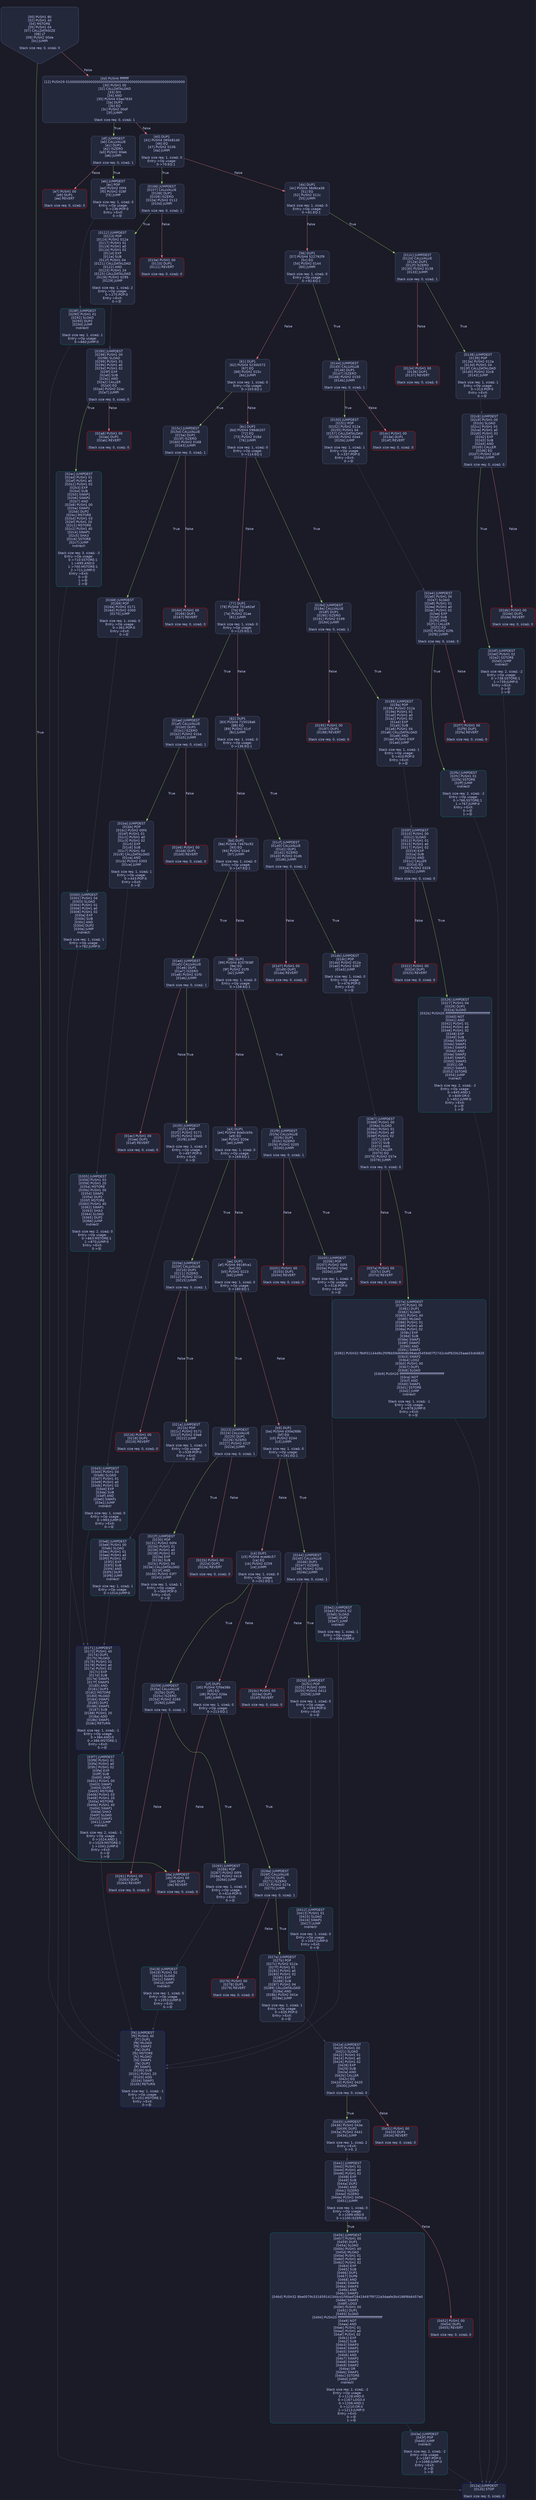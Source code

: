 digraph G {
    node [shape=box, style="filled, rounded", color="#565f89", fontcolor="#c0caf5", fontname="Helvetica", fillcolor="#24283b"];
    edge [color="#414868", fontcolor="#c0caf5", fontname="Helvetica"];
    bgcolor="#1a1b26";
    0 [ label = "[00] PUSH1 80
[02] PUSH1 40
[04] MSTORE
[05] PUSH1 04
[07] CALLDATASIZE
[08] LT
[09] PUSH2 00da
[0c] JUMPI

Stack size req: 0, sizeΔ: 0
" shape = invhouse]
    1 [ label = "[0d] PUSH4 ffffffff
[12] PUSH29 0100000000000000000000000000000000000000000000000000000000
[30] PUSH1 00
[32] CALLDATALOAD
[33] DIV
[34] AND
[35] PUSH4 03aa7830
[3a] DUP2
[3b] EQ
[3c] PUSH2 00df
[3f] JUMPI

Stack size req: 0, sizeΔ: 1
"]
    2 [ label = "[40] DUP1
[41] PUSH4 085b81d0
[46] EQ
[47] PUSH2 0106
[4a] JUMPI

Stack size req: 1, sizeΔ: 0
Entry->Op usage:
	0->70:EQ:1
"]
    3 [ label = "[4b] DUP1
[4c] PUSH4 38d6ca36
[51] EQ
[52] PUSH2 012c
[55] JUMPI

Stack size req: 1, sizeΔ: 0
Entry->Op usage:
	0->81:EQ:1
"]
    4 [ label = "[56] DUP1
[57] PUSH4 522792f9
[5c] EQ
[5d] PUSH2 0144
[60] JUMPI

Stack size req: 1, sizeΔ: 0
Entry->Op usage:
	0->92:EQ:1
"]
    5 [ label = "[61] DUP1
[62] PUSH4 5230b572
[67] EQ
[68] PUSH2 015c
[6b] JUMPI

Stack size req: 1, sizeΔ: 0
Entry->Op usage:
	0->103:EQ:1
"]
    6 [ label = "[6c] DUP1
[6d] PUSH4 598db207
[72] EQ
[73] PUSH2 018d
[76] JUMPI

Stack size req: 1, sizeΔ: 0
Entry->Op usage:
	0->114:EQ:1
"]
    7 [ label = "[77] DUP1
[78] PUSH4 701e92ef
[7d] EQ
[7e] PUSH2 01ae
[81] JUMPI

Stack size req: 1, sizeΔ: 0
Entry->Op usage:
	0->125:EQ:1
"]
    8 [ label = "[82] DUP1
[83] PUSH4 715018a6
[88] EQ
[89] PUSH2 01cf
[8c] JUMPI

Stack size req: 1, sizeΔ: 0
Entry->Op usage:
	0->136:EQ:1
"]
    9 [ label = "[8d] DUP1
[8e] PUSH4 7467bc92
[93] EQ
[94] PUSH2 01e4
[97] JUMPI

Stack size req: 1, sizeΔ: 0
Entry->Op usage:
	0->147:EQ:1
"]
    10 [ label = "[98] DUP1
[99] PUSH4 8257838f
[9e] EQ
[9f] PUSH2 01f9
[a2] JUMPI

Stack size req: 1, sizeΔ: 0
Entry->Op usage:
	0->158:EQ:1
"]
    11 [ label = "[a3] DUP1
[a4] PUSH4 8da5cb5b
[a9] EQ
[aa] PUSH2 020e
[ad] JUMPI

Stack size req: 1, sizeΔ: 0
Entry->Op usage:
	0->169:EQ:1
"]
    12 [ label = "[ae] DUP1
[af] PUSH4 9918fce1
[b4] EQ
[b5] PUSH2 0223
[b8] JUMPI

Stack size req: 1, sizeΔ: 0
Entry->Op usage:
	0->180:EQ:1
"]
    13 [ label = "[b9] DUP1
[ba] PUSH4 d30e268b
[bf] EQ
[c0] PUSH2 0244
[c3] JUMPI

Stack size req: 1, sizeΔ: 0
Entry->Op usage:
	0->191:EQ:1
"]
    14 [ label = "[c4] DUP1
[c5] PUSH4 eced6c57
[ca] EQ
[cb] PUSH2 0259
[ce] JUMPI

Stack size req: 1, sizeΔ: 0
Entry->Op usage:
	0->202:EQ:1
"]
    15 [ label = "[cf] DUP1
[d0] PUSH4 f2fde38b
[d5] EQ
[d6] PUSH2 026e
[d9] JUMPI

Stack size req: 1, sizeΔ: 0
Entry->Op usage:
	0->213:EQ:1
"]
    16 [ label = "[da] JUMPDEST
[db] PUSH1 00
[dd] DUP1
[de] REVERT

Stack size req: 0, sizeΔ: 0
" color = "red"]
    17 [ label = "[df] JUMPDEST
[e0] CALLVALUE
[e1] DUP1
[e2] ISZERO
[e3] PUSH2 00eb
[e6] JUMPI

Stack size req: 0, sizeΔ: 1
"]
    18 [ label = "[e7] PUSH1 00
[e9] DUP1
[ea] REVERT

Stack size req: 0, sizeΔ: 0
" color = "red"]
    19 [ label = "[eb] JUMPDEST
[ec] POP
[ed] PUSH2 00f4
[f0] PUSH2 028f
[f3] JUMP

Stack size req: 1, sizeΔ: 0
Entry->Op usage:
	0->236:POP:0
Entry->Exit:
	0->😵
"]
    20 [ label = "[f4] JUMPDEST
[f5] PUSH1 40
[f7] DUP1
[f8] MLOAD
[f9] SWAP2
[fa] DUP3
[fb] MSTORE
[fc] MLOAD
[fd] SWAP1
[fe] DUP2
[ff] SWAP1
[0100] SUB
[0101] PUSH1 20
[0103] ADD
[0104] SWAP1
[0105] RETURN

Stack size req: 1, sizeΔ: -1
Entry->Op usage:
	0->251:MSTORE:1
Entry->Exit:
	0->😵
" color = "darkblue"]
    21 [ label = "[0106] JUMPDEST
[0107] CALLVALUE
[0108] DUP1
[0109] ISZERO
[010a] PUSH2 0112
[010d] JUMPI

Stack size req: 0, sizeΔ: 1
"]
    22 [ label = "[010e] PUSH1 00
[0110] DUP1
[0111] REVERT

Stack size req: 0, sizeΔ: 0
" color = "red"]
    23 [ label = "[0112] JUMPDEST
[0113] POP
[0114] PUSH2 012a
[0117] PUSH1 01
[0119] PUSH1 a0
[011b] PUSH1 02
[011d] EXP
[011e] SUB
[011f] PUSH1 04
[0121] CALLDATALOAD
[0122] AND
[0123] PUSH1 24
[0125] CALLDATALOAD
[0126] PUSH2 0295
[0129] JUMP

Stack size req: 1, sizeΔ: 2
Entry->Op usage:
	0->275:POP:0
Entry->Exit:
	0->😵
"]
    24 [ label = "[012a] JUMPDEST
[012b] STOP

Stack size req: 0, sizeΔ: 0
" color = "darkblue"]
    25 [ label = "[012c] JUMPDEST
[012d] CALLVALUE
[012e] DUP1
[012f] ISZERO
[0130] PUSH2 0138
[0133] JUMPI

Stack size req: 0, sizeΔ: 1
"]
    26 [ label = "[0134] PUSH1 00
[0136] DUP1
[0137] REVERT

Stack size req: 0, sizeΔ: 0
" color = "red"]
    27 [ label = "[0138] JUMPDEST
[0139] POP
[013a] PUSH2 012a
[013d] PUSH1 04
[013f] CALLDATALOAD
[0140] PUSH2 02c8
[0143] JUMP

Stack size req: 1, sizeΔ: 1
Entry->Op usage:
	0->313:POP:0
Entry->Exit:
	0->😵
"]
    28 [ label = "[0144] JUMPDEST
[0145] CALLVALUE
[0146] DUP1
[0147] ISZERO
[0148] PUSH2 0150
[014b] JUMPI

Stack size req: 0, sizeΔ: 1
"]
    29 [ label = "[014c] PUSH1 00
[014e] DUP1
[014f] REVERT

Stack size req: 0, sizeΔ: 0
" color = "red"]
    30 [ label = "[0150] JUMPDEST
[0151] POP
[0152] PUSH2 012a
[0155] PUSH1 04
[0157] CALLDATALOAD
[0158] PUSH2 02e4
[015b] JUMP

Stack size req: 1, sizeΔ: 1
Entry->Op usage:
	0->337:POP:0
Entry->Exit:
	0->😵
"]
    31 [ label = "[015c] JUMPDEST
[015d] CALLVALUE
[015e] DUP1
[015f] ISZERO
[0160] PUSH2 0168
[0163] JUMPI

Stack size req: 0, sizeΔ: 1
"]
    32 [ label = "[0164] PUSH1 00
[0166] DUP1
[0167] REVERT

Stack size req: 0, sizeΔ: 0
" color = "red"]
    33 [ label = "[0168] JUMPDEST
[0169] POP
[016a] PUSH2 0171
[016d] PUSH2 0300
[0170] JUMP

Stack size req: 1, sizeΔ: 0
Entry->Op usage:
	0->361:POP:0
Entry->Exit:
	0->😵
"]
    34 [ label = "[0171] JUMPDEST
[0172] PUSH1 40
[0174] DUP1
[0175] MLOAD
[0176] PUSH1 01
[0178] PUSH1 a0
[017a] PUSH1 02
[017c] EXP
[017d] SUB
[017e] SWAP1
[017f] SWAP3
[0180] AND
[0181] DUP3
[0182] MSTORE
[0183] MLOAD
[0184] SWAP1
[0185] DUP2
[0186] SWAP1
[0187] SUB
[0188] PUSH1 20
[018a] ADD
[018b] SWAP1
[018c] RETURN

Stack size req: 1, sizeΔ: -1
Entry->Op usage:
	0->384:AND:0
	0->386:MSTORE:1
Entry->Exit:
	0->😵
" color = "darkblue"]
    35 [ label = "[018d] JUMPDEST
[018e] CALLVALUE
[018f] DUP1
[0190] ISZERO
[0191] PUSH2 0199
[0194] JUMPI

Stack size req: 0, sizeΔ: 1
"]
    36 [ label = "[0195] PUSH1 00
[0197] DUP1
[0198] REVERT

Stack size req: 0, sizeΔ: 0
" color = "red"]
    37 [ label = "[0199] JUMPDEST
[019a] POP
[019b] PUSH2 012a
[019e] PUSH1 01
[01a0] PUSH1 a0
[01a2] PUSH1 02
[01a4] EXP
[01a5] SUB
[01a6] PUSH1 04
[01a8] CALLDATALOAD
[01a9] AND
[01aa] PUSH2 030f
[01ad] JUMP

Stack size req: 1, sizeΔ: 1
Entry->Op usage:
	0->410:POP:0
Entry->Exit:
	0->😵
"]
    38 [ label = "[01ae] JUMPDEST
[01af] CALLVALUE
[01b0] DUP1
[01b1] ISZERO
[01b2] PUSH2 01ba
[01b5] JUMPI

Stack size req: 0, sizeΔ: 1
"]
    39 [ label = "[01b6] PUSH1 00
[01b8] DUP1
[01b9] REVERT

Stack size req: 0, sizeΔ: 0
" color = "red"]
    40 [ label = "[01ba] JUMPDEST
[01bb] POP
[01bc] PUSH2 00f4
[01bf] PUSH1 01
[01c1] PUSH1 a0
[01c3] PUSH1 02
[01c5] EXP
[01c6] SUB
[01c7] PUSH1 04
[01c9] CALLDATALOAD
[01ca] AND
[01cb] PUSH2 0355
[01ce] JUMP

Stack size req: 1, sizeΔ: 1
Entry->Op usage:
	0->443:POP:0
Entry->Exit:
	0->😵
"]
    41 [ label = "[01cf] JUMPDEST
[01d0] CALLVALUE
[01d1] DUP1
[01d2] ISZERO
[01d3] PUSH2 01db
[01d6] JUMPI

Stack size req: 0, sizeΔ: 1
"]
    42 [ label = "[01d7] PUSH1 00
[01d9] DUP1
[01da] REVERT

Stack size req: 0, sizeΔ: 0
" color = "red"]
    43 [ label = "[01db] JUMPDEST
[01dc] POP
[01dd] PUSH2 012a
[01e0] PUSH2 0367
[01e3] JUMP

Stack size req: 1, sizeΔ: 0
Entry->Op usage:
	0->476:POP:0
Entry->Exit:
	0->😵
"]
    44 [ label = "[01e4] JUMPDEST
[01e5] CALLVALUE
[01e6] DUP1
[01e7] ISZERO
[01e8] PUSH2 01f0
[01eb] JUMPI

Stack size req: 0, sizeΔ: 1
"]
    45 [ label = "[01ec] PUSH1 00
[01ee] DUP1
[01ef] REVERT

Stack size req: 0, sizeΔ: 0
" color = "red"]
    46 [ label = "[01f0] JUMPDEST
[01f1] POP
[01f2] PUSH2 0171
[01f5] PUSH2 03d3
[01f8] JUMP

Stack size req: 1, sizeΔ: 0
Entry->Op usage:
	0->497:POP:0
Entry->Exit:
	0->😵
"]
    47 [ label = "[01f9] JUMPDEST
[01fa] CALLVALUE
[01fb] DUP1
[01fc] ISZERO
[01fd] PUSH2 0205
[0200] JUMPI

Stack size req: 0, sizeΔ: 1
"]
    48 [ label = "[0201] PUSH1 00
[0203] DUP1
[0204] REVERT

Stack size req: 0, sizeΔ: 0
" color = "red"]
    49 [ label = "[0205] JUMPDEST
[0206] POP
[0207] PUSH2 00f4
[020a] PUSH2 03e2
[020d] JUMP

Stack size req: 1, sizeΔ: 0
Entry->Op usage:
	0->518:POP:0
Entry->Exit:
	0->😵
"]
    50 [ label = "[020e] JUMPDEST
[020f] CALLVALUE
[0210] DUP1
[0211] ISZERO
[0212] PUSH2 021a
[0215] JUMPI

Stack size req: 0, sizeΔ: 1
"]
    51 [ label = "[0216] PUSH1 00
[0218] DUP1
[0219] REVERT

Stack size req: 0, sizeΔ: 0
" color = "red"]
    52 [ label = "[021a] JUMPDEST
[021b] POP
[021c] PUSH2 0171
[021f] PUSH2 03e8
[0222] JUMP

Stack size req: 1, sizeΔ: 0
Entry->Op usage:
	0->539:POP:0
Entry->Exit:
	0->😵
"]
    53 [ label = "[0223] JUMPDEST
[0224] CALLVALUE
[0225] DUP1
[0226] ISZERO
[0227] PUSH2 022f
[022a] JUMPI

Stack size req: 0, sizeΔ: 1
"]
    54 [ label = "[022b] PUSH1 00
[022d] DUP1
[022e] REVERT

Stack size req: 0, sizeΔ: 0
" color = "red"]
    55 [ label = "[022f] JUMPDEST
[0230] POP
[0231] PUSH2 00f4
[0234] PUSH1 01
[0236] PUSH1 a0
[0238] PUSH1 02
[023a] EXP
[023b] SUB
[023c] PUSH1 04
[023e] CALLDATALOAD
[023f] AND
[0240] PUSH2 03f7
[0243] JUMP

Stack size req: 1, sizeΔ: 1
Entry->Op usage:
	0->560:POP:0
Entry->Exit:
	0->😵
"]
    56 [ label = "[0244] JUMPDEST
[0245] CALLVALUE
[0246] DUP1
[0247] ISZERO
[0248] PUSH2 0250
[024b] JUMPI

Stack size req: 0, sizeΔ: 1
"]
    57 [ label = "[024c] PUSH1 00
[024e] DUP1
[024f] REVERT

Stack size req: 0, sizeΔ: 0
" color = "red"]
    58 [ label = "[0250] JUMPDEST
[0251] POP
[0252] PUSH2 00f4
[0255] PUSH2 0412
[0258] JUMP

Stack size req: 1, sizeΔ: 0
Entry->Op usage:
	0->593:POP:0
Entry->Exit:
	0->😵
"]
    59 [ label = "[0259] JUMPDEST
[025a] CALLVALUE
[025b] DUP1
[025c] ISZERO
[025d] PUSH2 0265
[0260] JUMPI

Stack size req: 0, sizeΔ: 1
"]
    60 [ label = "[0261] PUSH1 00
[0263] DUP1
[0264] REVERT

Stack size req: 0, sizeΔ: 0
" color = "red"]
    61 [ label = "[0265] JUMPDEST
[0266] POP
[0267] PUSH2 00f4
[026a] PUSH2 0418
[026d] JUMP

Stack size req: 1, sizeΔ: 0
Entry->Op usage:
	0->614:POP:0
Entry->Exit:
	0->😵
"]
    62 [ label = "[026e] JUMPDEST
[026f] CALLVALUE
[0270] DUP1
[0271] ISZERO
[0272] PUSH2 027a
[0275] JUMPI

Stack size req: 0, sizeΔ: 1
"]
    63 [ label = "[0276] PUSH1 00
[0278] DUP1
[0279] REVERT

Stack size req: 0, sizeΔ: 0
" color = "red"]
    64 [ label = "[027a] JUMPDEST
[027b] POP
[027c] PUSH2 012a
[027f] PUSH1 01
[0281] PUSH1 a0
[0283] PUSH1 02
[0285] EXP
[0286] SUB
[0287] PUSH1 04
[0289] CALLDATALOAD
[028a] AND
[028b] PUSH2 041e
[028e] JUMP

Stack size req: 1, sizeΔ: 1
Entry->Op usage:
	0->635:POP:0
Entry->Exit:
	0->😵
"]
    65 [ label = "[028f] JUMPDEST
[0290] PUSH1 01
[0292] SLOAD
[0293] DUP2
[0294] JUMP
Indirect!

Stack size req: 1, sizeΔ: 1
Entry->Op usage:
	0->660:JUMP:0
" color = "teal"]
    66 [ label = "[0295] JUMPDEST
[0296] PUSH1 00
[0298] SLOAD
[0299] PUSH1 01
[029b] PUSH1 a0
[029d] PUSH1 02
[029f] EXP
[02a0] SUB
[02a1] AND
[02a2] CALLER
[02a3] EQ
[02a4] PUSH2 02ac
[02a7] JUMPI

Stack size req: 0, sizeΔ: 0
"]
    67 [ label = "[02a8] PUSH1 00
[02aa] DUP1
[02ab] REVERT

Stack size req: 0, sizeΔ: 0
" color = "red"]
    68 [ label = "[02ac] JUMPDEST
[02ad] PUSH1 01
[02af] PUSH1 a0
[02b1] PUSH1 02
[02b3] EXP
[02b4] SUB
[02b5] SWAP1
[02b6] SWAP2
[02b7] AND
[02b8] PUSH1 00
[02ba] SWAP1
[02bb] DUP2
[02bc] MSTORE
[02bd] PUSH1 03
[02bf] PUSH1 20
[02c1] MSTORE
[02c2] PUSH1 40
[02c4] SWAP1
[02c5] SHA3
[02c6] SSTORE
[02c7] JUMP
Indirect!

Stack size req: 3, sizeΔ: -3
Entry->Op usage:
	0->710:SSTORE:1
	1->695:AND:0
	1->700:MSTORE:1
	2->711:JUMP:0
Entry->Exit:
	0->😵
	1->😵
	2->😵
" color = "teal"]
    69 [ label = "[02c8] JUMPDEST
[02c9] PUSH1 00
[02cb] SLOAD
[02cc] PUSH1 01
[02ce] PUSH1 a0
[02d0] PUSH1 02
[02d2] EXP
[02d3] SUB
[02d4] AND
[02d5] CALLER
[02d6] EQ
[02d7] PUSH2 02df
[02da] JUMPI

Stack size req: 0, sizeΔ: 0
"]
    70 [ label = "[02db] PUSH1 00
[02dd] DUP1
[02de] REVERT

Stack size req: 0, sizeΔ: 0
" color = "red"]
    71 [ label = "[02df] JUMPDEST
[02e0] PUSH1 02
[02e2] SSTORE
[02e3] JUMP
Indirect!

Stack size req: 2, sizeΔ: -2
Entry->Op usage:
	0->738:SSTORE:1
	1->739:JUMP:0
Entry->Exit:
	0->😵
	1->😵
" color = "teal"]
    72 [ label = "[02e4] JUMPDEST
[02e5] PUSH1 00
[02e7] SLOAD
[02e8] PUSH1 01
[02ea] PUSH1 a0
[02ec] PUSH1 02
[02ee] EXP
[02ef] SUB
[02f0] AND
[02f1] CALLER
[02f2] EQ
[02f3] PUSH2 02fb
[02f6] JUMPI

Stack size req: 0, sizeΔ: 0
"]
    73 [ label = "[02f7] PUSH1 00
[02f9] DUP1
[02fa] REVERT

Stack size req: 0, sizeΔ: 0
" color = "red"]
    74 [ label = "[02fb] JUMPDEST
[02fc] PUSH1 01
[02fe] SSTORE
[02ff] JUMP
Indirect!

Stack size req: 2, sizeΔ: -2
Entry->Op usage:
	0->766:SSTORE:1
	1->767:JUMP:0
Entry->Exit:
	0->😵
	1->😵
" color = "teal"]
    75 [ label = "[0300] JUMPDEST
[0301] PUSH1 04
[0303] SLOAD
[0304] PUSH1 01
[0306] PUSH1 a0
[0308] PUSH1 02
[030a] EXP
[030b] SUB
[030c] AND
[030d] DUP2
[030e] JUMP
Indirect!

Stack size req: 1, sizeΔ: 1
Entry->Op usage:
	0->782:JUMP:0
" color = "teal"]
    76 [ label = "[030f] JUMPDEST
[0310] PUSH1 00
[0312] SLOAD
[0313] PUSH1 01
[0315] PUSH1 a0
[0317] PUSH1 02
[0319] EXP
[031a] SUB
[031b] AND
[031c] CALLER
[031d] EQ
[031e] PUSH2 0326
[0321] JUMPI

Stack size req: 0, sizeΔ: 0
"]
    77 [ label = "[0322] PUSH1 00
[0324] DUP1
[0325] REVERT

Stack size req: 0, sizeΔ: 0
" color = "red"]
    78 [ label = "[0326] JUMPDEST
[0327] PUSH1 04
[0329] DUP1
[032a] SLOAD
[032b] PUSH20 ffffffffffffffffffffffffffffffffffffffff
[0340] NOT
[0341] AND
[0342] PUSH1 01
[0344] PUSH1 a0
[0346] PUSH1 02
[0348] EXP
[0349] SUB
[034a] SWAP3
[034b] SWAP1
[034c] SWAP3
[034d] AND
[034e] SWAP2
[034f] SWAP1
[0350] SWAP2
[0351] OR
[0352] SWAP1
[0353] SSTORE
[0354] JUMP
Indirect!

Stack size req: 2, sizeΔ: -2
Entry->Op usage:
	0->845:AND:1
	0->849:OR:0
	1->852:JUMP:0
Entry->Exit:
	0->😵
	1->😵
" color = "teal"]
    79 [ label = "[0355] JUMPDEST
[0356] PUSH1 03
[0358] PUSH1 20
[035a] MSTORE
[035b] PUSH1 00
[035d] SWAP1
[035e] DUP2
[035f] MSTORE
[0360] PUSH1 40
[0362] SWAP1
[0363] SHA3
[0364] SLOAD
[0365] DUP2
[0366] JUMP
Indirect!

Stack size req: 2, sizeΔ: 0
Entry->Op usage:
	0->863:MSTORE:1
	1->870:JUMP:0
Entry->Exit:
	0->😵
" color = "teal"]
    80 [ label = "[0367] JUMPDEST
[0368] PUSH1 00
[036a] SLOAD
[036b] PUSH1 01
[036d] PUSH1 a0
[036f] PUSH1 02
[0371] EXP
[0372] SUB
[0373] AND
[0374] CALLER
[0375] EQ
[0376] PUSH2 037e
[0379] JUMPI

Stack size req: 0, sizeΔ: 0
"]
    81 [ label = "[037a] PUSH1 00
[037c] DUP1
[037d] REVERT

Stack size req: 0, sizeΔ: 0
" color = "red"]
    82 [ label = "[037e] JUMPDEST
[037f] PUSH1 00
[0381] DUP1
[0382] SLOAD
[0383] PUSH1 40
[0385] MLOAD
[0386] PUSH1 01
[0388] PUSH1 a0
[038a] PUSH1 02
[038c] EXP
[038d] SUB
[038e] SWAP1
[038f] SWAP2
[0390] AND
[0391] SWAP2
[0392] PUSH32 f8df31144d9c2f0f6b59d69b8b98abd5459d07f2742c4df920b25aae33c64820
[03b3] SWAP2
[03b4] LOG2
[03b5] PUSH1 00
[03b7] DUP1
[03b8] SLOAD
[03b9] PUSH20 ffffffffffffffffffffffffffffffffffffffff
[03ce] NOT
[03cf] AND
[03d0] SWAP1
[03d1] SSTORE
[03d2] JUMP
Indirect!

Stack size req: 1, sizeΔ: -1
Entry->Op usage:
	0->978:JUMP:0
Entry->Exit:
	0->😵
" color = "teal"]
    83 [ label = "[03d3] JUMPDEST
[03d4] PUSH1 04
[03d6] SLOAD
[03d7] PUSH1 01
[03d9] PUSH1 a0
[03db] PUSH1 02
[03dd] EXP
[03de] SUB
[03df] AND
[03e0] SWAP1
[03e1] JUMP
Indirect!

Stack size req: 1, sizeΔ: 0
Entry->Op usage:
	0->993:JUMP:0
Entry->Exit:
	0->😵
" color = "teal"]
    84 [ label = "[03e2] JUMPDEST
[03e3] PUSH1 02
[03e5] SLOAD
[03e6] DUP2
[03e7] JUMP
Indirect!

Stack size req: 1, sizeΔ: 1
Entry->Op usage:
	0->999:JUMP:0
" color = "teal"]
    85 [ label = "[03e8] JUMPDEST
[03e9] PUSH1 00
[03eb] SLOAD
[03ec] PUSH1 01
[03ee] PUSH1 a0
[03f0] PUSH1 02
[03f2] EXP
[03f3] SUB
[03f4] AND
[03f5] DUP2
[03f6] JUMP
Indirect!

Stack size req: 1, sizeΔ: 1
Entry->Op usage:
	0->1014:JUMP:0
" color = "teal"]
    86 [ label = "[03f7] JUMPDEST
[03f8] PUSH1 01
[03fa] PUSH1 a0
[03fc] PUSH1 02
[03fe] EXP
[03ff] SUB
[0400] AND
[0401] PUSH1 00
[0403] SWAP1
[0404] DUP2
[0405] MSTORE
[0406] PUSH1 03
[0408] PUSH1 20
[040a] MSTORE
[040b] PUSH1 40
[040d] SWAP1
[040e] SHA3
[040f] SLOAD
[0410] SWAP1
[0411] JUMP
Indirect!

Stack size req: 2, sizeΔ: -1
Entry->Op usage:
	0->1024:AND:1
	0->1029:MSTORE:1
	1->1041:JUMP:0
Entry->Exit:
	0->😵
	1->😵
" color = "teal"]
    87 [ label = "[0412] JUMPDEST
[0413] PUSH1 01
[0415] SLOAD
[0416] SWAP1
[0417] JUMP
Indirect!

Stack size req: 1, sizeΔ: 0
Entry->Op usage:
	0->1047:JUMP:0
Entry->Exit:
	0->😵
" color = "teal"]
    88 [ label = "[0418] JUMPDEST
[0419] PUSH1 02
[041b] SLOAD
[041c] SWAP1
[041d] JUMP
Indirect!

Stack size req: 1, sizeΔ: 0
Entry->Op usage:
	0->1053:JUMP:0
Entry->Exit:
	0->😵
" color = "teal"]
    89 [ label = "[041e] JUMPDEST
[041f] PUSH1 00
[0421] SLOAD
[0422] PUSH1 01
[0424] PUSH1 a0
[0426] PUSH1 02
[0428] EXP
[0429] SUB
[042a] AND
[042b] CALLER
[042c] EQ
[042d] PUSH2 0435
[0430] JUMPI

Stack size req: 0, sizeΔ: 0
"]
    90 [ label = "[0431] PUSH1 00
[0433] DUP1
[0434] REVERT

Stack size req: 0, sizeΔ: 0
" color = "red"]
    91 [ label = "[0435] JUMPDEST
[0436] PUSH2 043e
[0439] DUP2
[043a] PUSH2 0441
[043d] JUMP

Stack size req: 1, sizeΔ: 2
Entry->Exit:
	0->0, 2
"]
    92 [ label = "[043e] JUMPDEST
[043f] POP
[0440] JUMP
Indirect!

Stack size req: 2, sizeΔ: -2
Entry->Op usage:
	0->1087:POP:0
	1->1088:JUMP:0
Entry->Exit:
	0->😵
	1->😵
" color = "teal"]
    93 [ label = "[0441] JUMPDEST
[0442] PUSH1 01
[0444] PUSH1 a0
[0446] PUSH1 02
[0448] EXP
[0449] SUB
[044a] DUP2
[044b] AND
[044c] ISZERO
[044d] ISZERO
[044e] PUSH2 0456
[0451] JUMPI

Stack size req: 1, sizeΔ: 0
Entry->Op usage:
	0->1099:AND:0
	0->1100:ISZERO:0
"]
    94 [ label = "[0452] PUSH1 00
[0454] DUP1
[0455] REVERT

Stack size req: 0, sizeΔ: 0
" color = "red"]
    95 [ label = "[0456] JUMPDEST
[0457] PUSH1 00
[0459] DUP1
[045a] SLOAD
[045b] PUSH1 40
[045d] MLOAD
[045e] PUSH1 01
[0460] PUSH1 a0
[0462] PUSH1 02
[0464] EXP
[0465] SUB
[0466] DUP1
[0467] DUP6
[0468] AND
[0469] SWAP4
[046a] SWAP3
[046b] AND
[046c] SWAP2
[046d] PUSH32 8be0079c531659141344cd1fd0a4f28419497f9722a3daafe3b4186f6b6457e0
[048e] SWAP2
[048f] LOG3
[0490] PUSH1 00
[0492] DUP1
[0493] SLOAD
[0494] PUSH20 ffffffffffffffffffffffffffffffffffffffff
[04a9] NOT
[04aa] AND
[04ab] PUSH1 01
[04ad] PUSH1 a0
[04af] PUSH1 02
[04b1] EXP
[04b2] SUB
[04b3] SWAP3
[04b4] SWAP1
[04b5] SWAP3
[04b6] AND
[04b7] SWAP2
[04b8] SWAP1
[04b9] SWAP2
[04ba] OR
[04bb] SWAP1
[04bc] SSTORE
[04bd] JUMP
Indirect!

Stack size req: 2, sizeΔ: -2
Entry->Op usage:
	0->1128:AND:0
	0->1167:LOG3:4
	0->1206:AND:1
	0->1210:OR:0
	1->1213:JUMP:0
Entry->Exit:
	0->😵
	1->😵
" color = "teal"]
    0 -> 1 [ label = "False" color = "#f7768e"]
    0 -> 16 [ label = "True" color = "#9ece6a"]
    1 -> 2 [ label = "False" color = "#f7768e"]
    1 -> 17 [ label = "True" color = "#9ece6a"]
    2 -> 3 [ label = "False" color = "#f7768e"]
    2 -> 21 [ label = "True" color = "#9ece6a"]
    3 -> 4 [ label = "False" color = "#f7768e"]
    3 -> 25 [ label = "True" color = "#9ece6a"]
    4 -> 5 [ label = "False" color = "#f7768e"]
    4 -> 28 [ label = "True" color = "#9ece6a"]
    5 -> 6 [ label = "False" color = "#f7768e"]
    5 -> 31 [ label = "True" color = "#9ece6a"]
    6 -> 7 [ label = "False" color = "#f7768e"]
    6 -> 35 [ label = "True" color = "#9ece6a"]
    7 -> 8 [ label = "False" color = "#f7768e"]
    7 -> 38 [ label = "True" color = "#9ece6a"]
    8 -> 9 [ label = "False" color = "#f7768e"]
    8 -> 41 [ label = "True" color = "#9ece6a"]
    9 -> 10 [ label = "False" color = "#f7768e"]
    9 -> 44 [ label = "True" color = "#9ece6a"]
    10 -> 11 [ label = "False" color = "#f7768e"]
    10 -> 47 [ label = "True" color = "#9ece6a"]
    11 -> 12 [ label = "False" color = "#f7768e"]
    11 -> 50 [ label = "True" color = "#9ece6a"]
    12 -> 13 [ label = "False" color = "#f7768e"]
    12 -> 53 [ label = "True" color = "#9ece6a"]
    13 -> 14 [ label = "False" color = "#f7768e"]
    13 -> 56 [ label = "True" color = "#9ece6a"]
    14 -> 15 [ label = "False" color = "#f7768e"]
    14 -> 59 [ label = "True" color = "#9ece6a"]
    15 -> 16 [ label = "False" color = "#f7768e"]
    15 -> 62 [ label = "True" color = "#9ece6a"]
    17 -> 18 [ label = "False" color = "#f7768e"]
    17 -> 19 [ label = "True" color = "#9ece6a"]
    19 -> 65 [ ]
    21 -> 22 [ label = "False" color = "#f7768e"]
    21 -> 23 [ label = "True" color = "#9ece6a"]
    23 -> 66 [ ]
    25 -> 26 [ label = "False" color = "#f7768e"]
    25 -> 27 [ label = "True" color = "#9ece6a"]
    27 -> 69 [ ]
    28 -> 29 [ label = "False" color = "#f7768e"]
    28 -> 30 [ label = "True" color = "#9ece6a"]
    30 -> 72 [ ]
    31 -> 32 [ label = "False" color = "#f7768e"]
    31 -> 33 [ label = "True" color = "#9ece6a"]
    33 -> 75 [ ]
    35 -> 36 [ label = "False" color = "#f7768e"]
    35 -> 37 [ label = "True" color = "#9ece6a"]
    37 -> 76 [ ]
    38 -> 39 [ label = "False" color = "#f7768e"]
    38 -> 40 [ label = "True" color = "#9ece6a"]
    40 -> 79 [ ]
    41 -> 42 [ label = "False" color = "#f7768e"]
    41 -> 43 [ label = "True" color = "#9ece6a"]
    43 -> 80 [ ]
    44 -> 45 [ label = "False" color = "#f7768e"]
    44 -> 46 [ label = "True" color = "#9ece6a"]
    46 -> 83 [ ]
    47 -> 48 [ label = "False" color = "#f7768e"]
    47 -> 49 [ label = "True" color = "#9ece6a"]
    49 -> 84 [ ]
    50 -> 51 [ label = "False" color = "#f7768e"]
    50 -> 52 [ label = "True" color = "#9ece6a"]
    52 -> 85 [ ]
    53 -> 54 [ label = "False" color = "#f7768e"]
    53 -> 55 [ label = "True" color = "#9ece6a"]
    55 -> 86 [ ]
    56 -> 57 [ label = "False" color = "#f7768e"]
    56 -> 58 [ label = "True" color = "#9ece6a"]
    58 -> 87 [ ]
    59 -> 60 [ label = "False" color = "#f7768e"]
    59 -> 61 [ label = "True" color = "#9ece6a"]
    61 -> 88 [ ]
    62 -> 63 [ label = "False" color = "#f7768e"]
    62 -> 64 [ label = "True" color = "#9ece6a"]
    64 -> 89 [ ]
    66 -> 67 [ label = "False" color = "#f7768e"]
    66 -> 68 [ label = "True" color = "#9ece6a"]
    69 -> 70 [ label = "False" color = "#f7768e"]
    69 -> 71 [ label = "True" color = "#9ece6a"]
    72 -> 73 [ label = "False" color = "#f7768e"]
    72 -> 74 [ label = "True" color = "#9ece6a"]
    76 -> 77 [ label = "False" color = "#f7768e"]
    76 -> 78 [ label = "True" color = "#9ece6a"]
    80 -> 81 [ label = "False" color = "#f7768e"]
    80 -> 82 [ label = "True" color = "#9ece6a"]
    89 -> 90 [ label = "False" color = "#f7768e"]
    89 -> 91 [ label = "True" color = "#9ece6a"]
    91 -> 93 [ ]
    93 -> 94 [ label = "False" color = "#f7768e"]
    93 -> 95 [ label = "True" color = "#9ece6a"]
    65 -> 20 [ ]
    68 -> 24 [ ]
    71 -> 24 [ ]
    74 -> 24 [ ]
    75 -> 34 [ ]
    78 -> 24 [ ]
    79 -> 20 [ ]
    82 -> 24 [ ]
    83 -> 34 [ ]
    84 -> 20 [ ]
    85 -> 34 [ ]
    86 -> 20 [ ]
    87 -> 20 [ ]
    88 -> 20 [ ]
    95 -> 92 [ ]
    92 -> 24 [ ]

}
